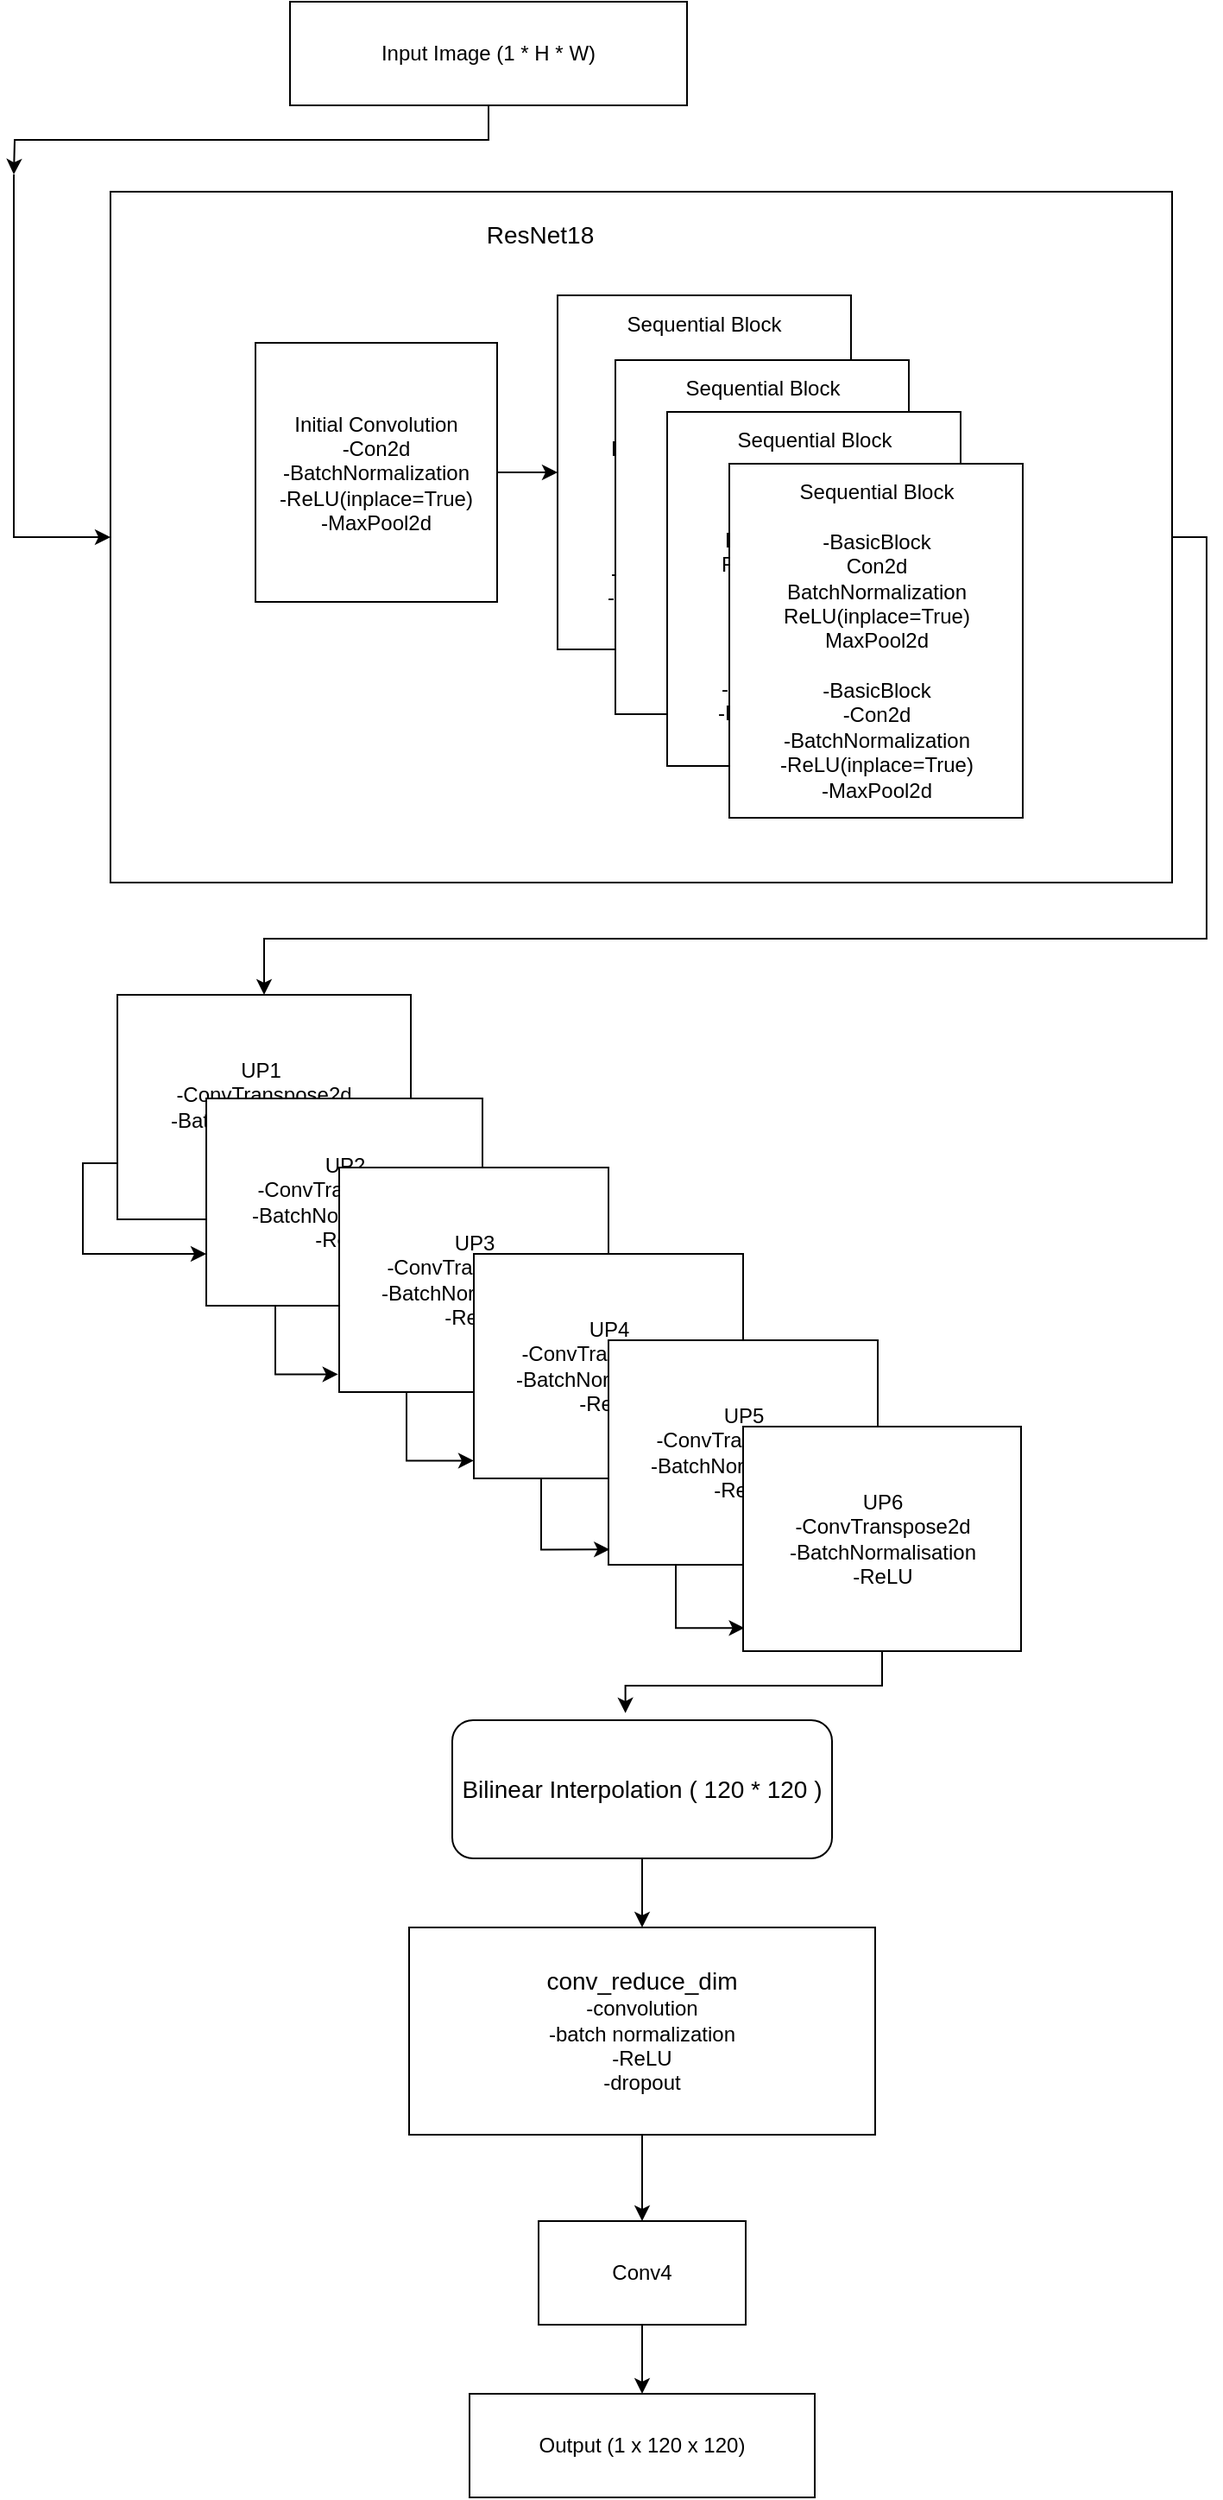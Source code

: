 <mxfile version="21.6.8" type="google">
  <diagram name="Page-1" id="l6XqrRnCrj9WIhRDfguX">
    <mxGraphModel grid="1" page="1" gridSize="10" guides="1" tooltips="1" connect="1" arrows="1" fold="1" pageScale="1" pageWidth="827" pageHeight="1169" math="0" shadow="0">
      <root>
        <mxCell id="0" />
        <mxCell id="1" parent="0" />
        <mxCell id="UHRjQbmzQFVXhaWRTfUS-117" style="edgeStyle=orthogonalEdgeStyle;rounded=0;orthogonalLoop=1;jettySize=auto;html=1;exitX=0.5;exitY=1;exitDx=0;exitDy=0;" edge="1" parent="1" source="UHRjQbmzQFVXhaWRTfUS-1">
          <mxGeometry relative="1" as="geometry">
            <mxPoint x="50" y="110" as="targetPoint" />
          </mxGeometry>
        </mxCell>
        <mxCell id="UHRjQbmzQFVXhaWRTfUS-1" value="Input Image (1 * H * W)" style="rounded=0;whiteSpace=wrap;html=1;" vertex="1" parent="1">
          <mxGeometry x="210" y="10" width="230" height="60" as="geometry" />
        </mxCell>
        <mxCell id="UHRjQbmzQFVXhaWRTfUS-115" style="edgeStyle=orthogonalEdgeStyle;rounded=0;orthogonalLoop=1;jettySize=auto;html=1;exitX=1;exitY=0.5;exitDx=0;exitDy=0;entryX=0.5;entryY=0;entryDx=0;entryDy=0;" edge="1" parent="1" source="UHRjQbmzQFVXhaWRTfUS-2" target="UHRjQbmzQFVXhaWRTfUS-5">
          <mxGeometry relative="1" as="geometry" />
        </mxCell>
        <mxCell id="UHRjQbmzQFVXhaWRTfUS-2" value="&lt;font style=&quot;font-size: 14px;&quot;&gt;&lt;hr&gt;&lt;/font&gt;" style="rounded=0;whiteSpace=wrap;html=1;" vertex="1" parent="1">
          <mxGeometry x="106" y="120" width="615" height="400" as="geometry" />
        </mxCell>
        <mxCell id="UHRjQbmzQFVXhaWRTfUS-116" style="edgeStyle=orthogonalEdgeStyle;rounded=0;orthogonalLoop=1;jettySize=auto;html=1;exitX=0;exitY=0.75;exitDx=0;exitDy=0;entryX=0;entryY=0.75;entryDx=0;entryDy=0;" edge="1" parent="1" source="UHRjQbmzQFVXhaWRTfUS-5" target="UHRjQbmzQFVXhaWRTfUS-14">
          <mxGeometry relative="1" as="geometry" />
        </mxCell>
        <mxCell id="UHRjQbmzQFVXhaWRTfUS-5" value="UP1&amp;nbsp;&lt;br&gt;-ConvTranspose2d&lt;br&gt;-BatchNormalisation&lt;br&gt;-ReLU" style="rounded=0;whiteSpace=wrap;html=1;" vertex="1" parent="1">
          <mxGeometry x="110" y="585" width="170" height="130" as="geometry" />
        </mxCell>
        <mxCell id="UHRjQbmzQFVXhaWRTfUS-61" value="" style="edgeStyle=orthogonalEdgeStyle;rounded=0;orthogonalLoop=1;jettySize=auto;html=1;" edge="1" parent="1" source="UHRjQbmzQFVXhaWRTfUS-6" target="UHRjQbmzQFVXhaWRTfUS-21">
          <mxGeometry relative="1" as="geometry" />
        </mxCell>
        <mxCell id="UHRjQbmzQFVXhaWRTfUS-6" value="Conv4" style="rounded=0;whiteSpace=wrap;html=1;" vertex="1" parent="1">
          <mxGeometry x="354" y="1295" width="120" height="60" as="geometry" />
        </mxCell>
        <mxCell id="UHRjQbmzQFVXhaWRTfUS-111" style="edgeStyle=orthogonalEdgeStyle;rounded=0;orthogonalLoop=1;jettySize=auto;html=1;exitX=1;exitY=0.5;exitDx=0;exitDy=0;entryX=0;entryY=0.5;entryDx=0;entryDy=0;" edge="1" parent="1" source="UHRjQbmzQFVXhaWRTfUS-7" target="UHRjQbmzQFVXhaWRTfUS-10">
          <mxGeometry relative="1" as="geometry" />
        </mxCell>
        <mxCell id="UHRjQbmzQFVXhaWRTfUS-7" value="Initial Convolution&lt;br&gt;-Con2d&lt;br&gt;-BatchNormalization&lt;br&gt;-ReLU(inplace=True)&lt;br&gt;-MaxPool2d" style="rounded=0;whiteSpace=wrap;html=1;" vertex="1" parent="1">
          <mxGeometry x="190" y="207.5" width="140" height="150" as="geometry" />
        </mxCell>
        <mxCell id="UHRjQbmzQFVXhaWRTfUS-10" value="Sequential Block&lt;br&gt;&lt;br&gt;-BasicBlock&lt;br&gt;Con2d&lt;br style=&quot;border-color: var(--border-color);&quot;&gt;BatchNormalization&lt;br style=&quot;border-color: var(--border-color);&quot;&gt;ReLU(inplace=True)&lt;br style=&quot;border-color: var(--border-color);&quot;&gt;MaxPool2d&lt;br&gt;&lt;br&gt;-BasicBlock&lt;br&gt;-Con2d&lt;br style=&quot;border-color: var(--border-color);&quot;&gt;-BatchNormalization&lt;br style=&quot;border-color: var(--border-color);&quot;&gt;-ReLU(inplace=True)&lt;br style=&quot;border-color: var(--border-color);&quot;&gt;-MaxPool2d" style="rounded=0;whiteSpace=wrap;html=1;" vertex="1" parent="1">
          <mxGeometry x="365" y="180" width="170" height="205" as="geometry" />
        </mxCell>
        <mxCell id="UHRjQbmzQFVXhaWRTfUS-52" style="edgeStyle=orthogonalEdgeStyle;rounded=0;orthogonalLoop=1;jettySize=auto;html=1;exitX=0.25;exitY=1;exitDx=0;exitDy=0;entryX=-0.004;entryY=0.921;entryDx=0;entryDy=0;entryPerimeter=0;" edge="1" parent="1" source="UHRjQbmzQFVXhaWRTfUS-14" target="UHRjQbmzQFVXhaWRTfUS-15">
          <mxGeometry relative="1" as="geometry" />
        </mxCell>
        <mxCell id="UHRjQbmzQFVXhaWRTfUS-14" value="UP2&lt;br&gt;-ConvTranspose2d&lt;br&gt;-BatchNormalisation&lt;br&gt;-ReLU" style="rounded=0;whiteSpace=wrap;html=1;" vertex="1" parent="1">
          <mxGeometry x="161.5" y="645" width="160" height="120" as="geometry" />
        </mxCell>
        <mxCell id="UHRjQbmzQFVXhaWRTfUS-56" style="edgeStyle=orthogonalEdgeStyle;rounded=0;orthogonalLoop=1;jettySize=auto;html=1;exitX=0.25;exitY=1;exitDx=0;exitDy=0;entryX=0;entryY=0.921;entryDx=0;entryDy=0;entryPerimeter=0;" edge="1" parent="1" source="UHRjQbmzQFVXhaWRTfUS-15" target="UHRjQbmzQFVXhaWRTfUS-16">
          <mxGeometry relative="1" as="geometry" />
        </mxCell>
        <mxCell id="UHRjQbmzQFVXhaWRTfUS-15" value="UP3&lt;br&gt;-ConvTranspose2d&lt;br&gt;-BatchNormalisation&lt;br&gt;-ReLU" style="rounded=0;whiteSpace=wrap;html=1;" vertex="1" parent="1">
          <mxGeometry x="238.5" y="685" width="156" height="130" as="geometry" />
        </mxCell>
        <mxCell id="UHRjQbmzQFVXhaWRTfUS-58" style="edgeStyle=orthogonalEdgeStyle;rounded=0;orthogonalLoop=1;jettySize=auto;html=1;exitX=0.25;exitY=1;exitDx=0;exitDy=0;entryX=0.004;entryY=0.932;entryDx=0;entryDy=0;entryPerimeter=0;" edge="1" parent="1" source="UHRjQbmzQFVXhaWRTfUS-16" target="UHRjQbmzQFVXhaWRTfUS-17">
          <mxGeometry relative="1" as="geometry" />
        </mxCell>
        <mxCell id="UHRjQbmzQFVXhaWRTfUS-16" value="UP4&lt;br&gt;-ConvTranspose2d&lt;br&gt;-BatchNormalisation&lt;br&gt;-ReLU" style="rounded=0;whiteSpace=wrap;html=1;" vertex="1" parent="1">
          <mxGeometry x="316.5" y="735" width="156" height="130" as="geometry" />
        </mxCell>
        <mxCell id="UHRjQbmzQFVXhaWRTfUS-65" style="edgeStyle=orthogonalEdgeStyle;rounded=0;orthogonalLoop=1;jettySize=auto;html=1;exitX=0.25;exitY=1;exitDx=0;exitDy=0;entryX=0.005;entryY=0.897;entryDx=0;entryDy=0;entryPerimeter=0;" edge="1" parent="1" source="UHRjQbmzQFVXhaWRTfUS-17" target="UHRjQbmzQFVXhaWRTfUS-18">
          <mxGeometry relative="1" as="geometry" />
        </mxCell>
        <mxCell id="UHRjQbmzQFVXhaWRTfUS-17" value="UP5&lt;br&gt;-ConvTranspose2d&lt;br&gt;-BatchNormalisation&lt;br&gt;-ReLU" style="rounded=0;whiteSpace=wrap;html=1;" vertex="1" parent="1">
          <mxGeometry x="394.5" y="785" width="156" height="130" as="geometry" />
        </mxCell>
        <mxCell id="UHRjQbmzQFVXhaWRTfUS-45" style="edgeStyle=orthogonalEdgeStyle;rounded=0;orthogonalLoop=1;jettySize=auto;html=1;exitX=0.5;exitY=1;exitDx=0;exitDy=0;entryX=0.456;entryY=-0.051;entryDx=0;entryDy=0;entryPerimeter=0;" edge="1" parent="1" source="UHRjQbmzQFVXhaWRTfUS-18" target="UHRjQbmzQFVXhaWRTfUS-19">
          <mxGeometry relative="1" as="geometry" />
        </mxCell>
        <mxCell id="UHRjQbmzQFVXhaWRTfUS-18" value="UP6&lt;br&gt;-ConvTranspose2d&lt;br&gt;-BatchNormalisation&lt;br&gt;-ReLU" style="rounded=0;whiteSpace=wrap;html=1;" vertex="1" parent="1">
          <mxGeometry x="472.5" y="835" width="161" height="130" as="geometry" />
        </mxCell>
        <mxCell id="UHRjQbmzQFVXhaWRTfUS-46" style="edgeStyle=orthogonalEdgeStyle;rounded=0;orthogonalLoop=1;jettySize=auto;html=1;exitX=0.5;exitY=1;exitDx=0;exitDy=0;entryX=0.5;entryY=0;entryDx=0;entryDy=0;" edge="1" parent="1" source="UHRjQbmzQFVXhaWRTfUS-19" target="UHRjQbmzQFVXhaWRTfUS-20">
          <mxGeometry relative="1" as="geometry" />
        </mxCell>
        <mxCell id="UHRjQbmzQFVXhaWRTfUS-19" value="&lt;font style=&quot;font-size: 14px;&quot;&gt;Bilinear Interpolation ( 120 * 120 )&lt;/font&gt;" style="rounded=1;whiteSpace=wrap;html=1;" vertex="1" parent="1">
          <mxGeometry x="304" y="1005" width="220" height="80" as="geometry" />
        </mxCell>
        <mxCell id="UHRjQbmzQFVXhaWRTfUS-60" value="" style="edgeStyle=orthogonalEdgeStyle;rounded=0;orthogonalLoop=1;jettySize=auto;html=1;" edge="1" parent="1" source="UHRjQbmzQFVXhaWRTfUS-20" target="UHRjQbmzQFVXhaWRTfUS-6">
          <mxGeometry relative="1" as="geometry" />
        </mxCell>
        <mxCell id="UHRjQbmzQFVXhaWRTfUS-20" value="&lt;font style=&quot;font-size: 14px;&quot;&gt;conv_reduce_dim&lt;/font&gt;&lt;br&gt;-convolution &lt;br&gt;-batch normalization&lt;br&gt;-ReLU&lt;br&gt;-dropout" style="rounded=0;whiteSpace=wrap;html=1;" vertex="1" parent="1">
          <mxGeometry x="279" y="1125" width="270" height="120" as="geometry" />
        </mxCell>
        <mxCell id="UHRjQbmzQFVXhaWRTfUS-21" value="Output (1 x 120 x 120)" style="rounded=0;whiteSpace=wrap;html=1;" vertex="1" parent="1">
          <mxGeometry x="314" y="1395" width="200" height="60" as="geometry" />
        </mxCell>
        <mxCell id="UHRjQbmzQFVXhaWRTfUS-24" value="Sequential Block&lt;br&gt;&lt;br&gt;-BasicBlock&lt;br&gt;Con2d&lt;br style=&quot;border-color: var(--border-color);&quot;&gt;BatchNormalization&lt;br style=&quot;border-color: var(--border-color);&quot;&gt;ReLU(inplace=True)&lt;br style=&quot;border-color: var(--border-color);&quot;&gt;MaxPool2d&lt;br&gt;&lt;br&gt;-BasicBlock&lt;br&gt;-Con2d&lt;br style=&quot;border-color: var(--border-color);&quot;&gt;-BatchNormalization&lt;br style=&quot;border-color: var(--border-color);&quot;&gt;-ReLU(inplace=True)&lt;br style=&quot;border-color: var(--border-color);&quot;&gt;-MaxPool2d" style="rounded=0;whiteSpace=wrap;html=1;" vertex="1" parent="1">
          <mxGeometry x="398.5" y="217.5" width="170" height="205" as="geometry" />
        </mxCell>
        <mxCell id="UHRjQbmzQFVXhaWRTfUS-25" value="Sequential Block&lt;br&gt;&lt;br&gt;-BasicBlock&lt;br&gt;Con2d&lt;br style=&quot;border-color: var(--border-color);&quot;&gt;BatchNormalization&lt;br style=&quot;border-color: var(--border-color);&quot;&gt;ReLU(inplace=True)&lt;br style=&quot;border-color: var(--border-color);&quot;&gt;MaxPool2d&lt;br&gt;&lt;br&gt;-BasicBlock&lt;br&gt;-Con2d&lt;br style=&quot;border-color: var(--border-color);&quot;&gt;-BatchNormalization&lt;br style=&quot;border-color: var(--border-color);&quot;&gt;-ReLU(inplace=True)&lt;br style=&quot;border-color: var(--border-color);&quot;&gt;-MaxPool2d" style="rounded=0;whiteSpace=wrap;html=1;" vertex="1" parent="1">
          <mxGeometry x="428.5" y="247.5" width="170" height="205" as="geometry" />
        </mxCell>
        <mxCell id="UHRjQbmzQFVXhaWRTfUS-26" value="Sequential Block&lt;br&gt;&lt;br&gt;-BasicBlock&lt;br&gt;Con2d&lt;br style=&quot;border-color: var(--border-color);&quot;&gt;BatchNormalization&lt;br style=&quot;border-color: var(--border-color);&quot;&gt;ReLU(inplace=True)&lt;br style=&quot;border-color: var(--border-color);&quot;&gt;MaxPool2d&lt;br&gt;&lt;br&gt;-BasicBlock&lt;br&gt;-Con2d&lt;br style=&quot;border-color: var(--border-color);&quot;&gt;-BatchNormalization&lt;br style=&quot;border-color: var(--border-color);&quot;&gt;-ReLU(inplace=True)&lt;br style=&quot;border-color: var(--border-color);&quot;&gt;-MaxPool2d" style="rounded=0;whiteSpace=wrap;html=1;" vertex="1" parent="1">
          <mxGeometry x="464.5" y="277.5" width="170" height="205" as="geometry" />
        </mxCell>
        <mxCell id="UHRjQbmzQFVXhaWRTfUS-112" value="&lt;font style=&quot;font-size: 14px;&quot;&gt;ResNet18&lt;/font&gt;" style="text;html=1;strokeColor=none;fillColor=none;align=center;verticalAlign=middle;whiteSpace=wrap;rounded=0;" vertex="1" parent="1">
          <mxGeometry x="150" y="130" width="410" height="30" as="geometry" />
        </mxCell>
        <mxCell id="UHRjQbmzQFVXhaWRTfUS-118" value="" style="endArrow=classic;html=1;rounded=0;entryX=0;entryY=0.5;entryDx=0;entryDy=0;" edge="1" parent="1" target="UHRjQbmzQFVXhaWRTfUS-2">
          <mxGeometry width="50" height="50" relative="1" as="geometry">
            <mxPoint x="50" y="110" as="sourcePoint" />
            <mxPoint x="60" y="270" as="targetPoint" />
            <Array as="points">
              <mxPoint x="50" y="320" />
            </Array>
          </mxGeometry>
        </mxCell>
      </root>
    </mxGraphModel>
  </diagram>
</mxfile>
